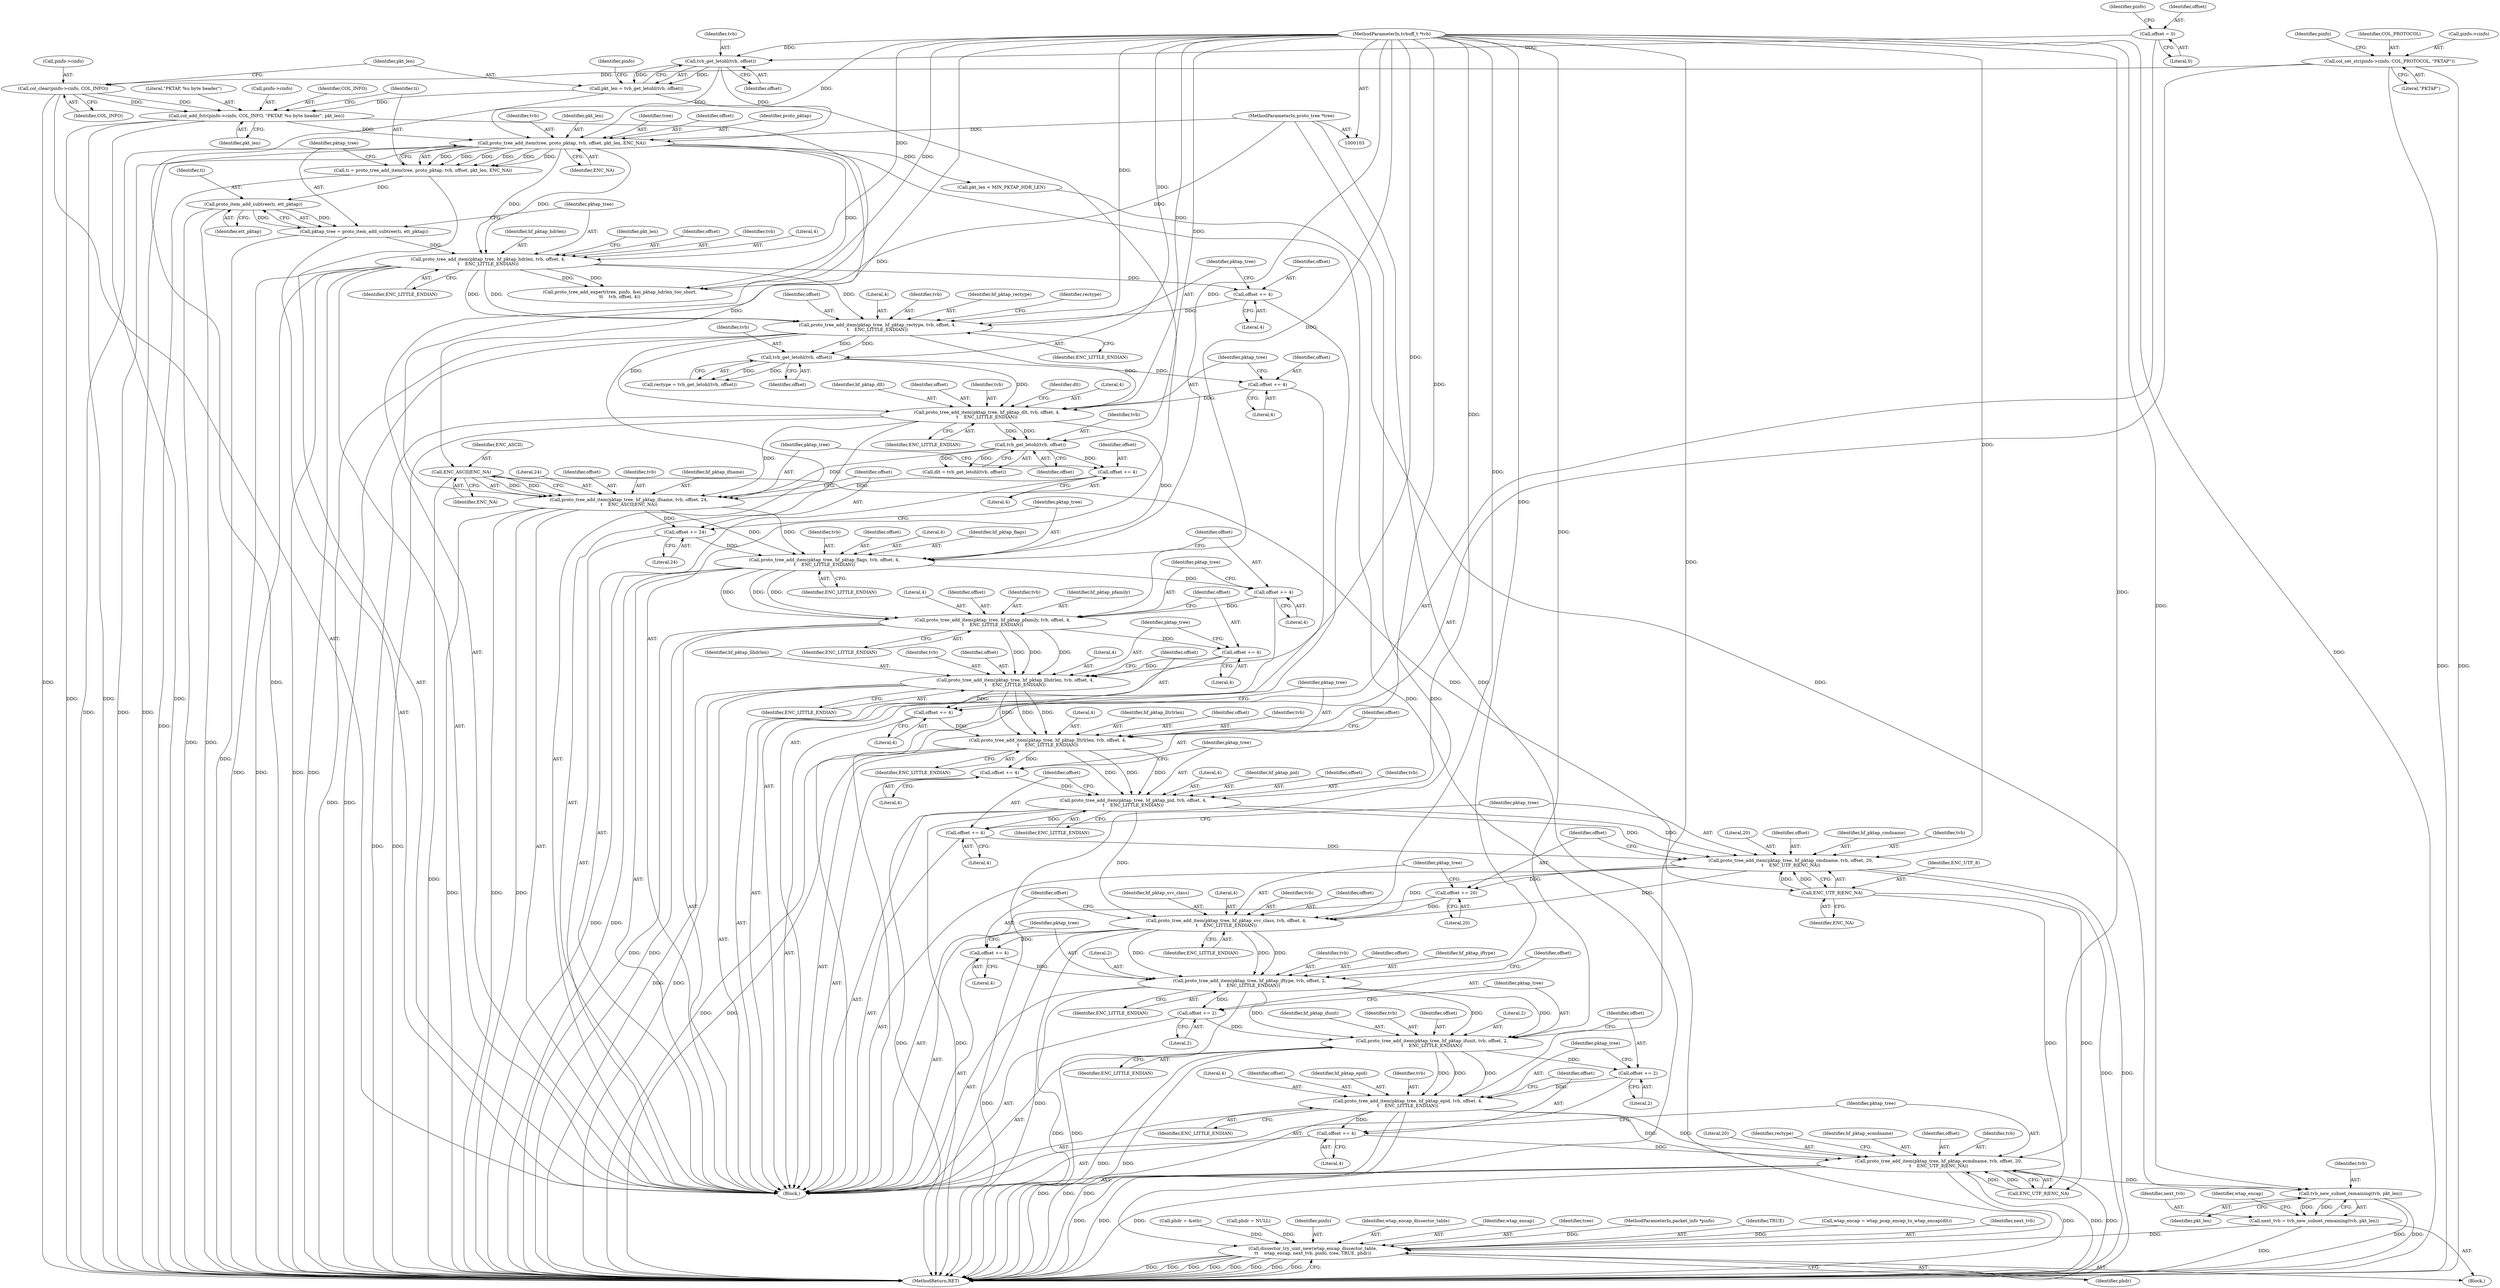 digraph "0_wireshark_2c13e97d656c1c0ac4d76eb9d307664aae0e0cf7@pointer" {
"1000312" [label="(Call,proto_tree_add_item(pktap_tree, hf_pktap_ifunit, tvb, offset, 2,\n\t    ENC_LITTLE_ENDIAN))"];
"1000302" [label="(Call,proto_tree_add_item(pktap_tree, hf_pktap_iftype, tvb, offset, 2,\n\t    ENC_LITTLE_ENDIAN))"];
"1000292" [label="(Call,proto_tree_add_item(pktap_tree, hf_pktap_svc_class, tvb, offset, 4,\n\t    ENC_LITTLE_ENDIAN))"];
"1000280" [label="(Call,proto_tree_add_item(pktap_tree, hf_pktap_cmdname, tvb, offset, 20,\n\t    ENC_UTF_8|ENC_NA))"];
"1000270" [label="(Call,proto_tree_add_item(pktap_tree, hf_pktap_pid, tvb, offset, 4,\n\t    ENC_LITTLE_ENDIAN))"];
"1000260" [label="(Call,proto_tree_add_item(pktap_tree, hf_pktap_lltrlrlen, tvb, offset, 4,\n\t    ENC_LITTLE_ENDIAN))"];
"1000250" [label="(Call,proto_tree_add_item(pktap_tree, hf_pktap_llhdrlen, tvb, offset, 4,\n\t    ENC_LITTLE_ENDIAN))"];
"1000240" [label="(Call,proto_tree_add_item(pktap_tree, hf_pktap_pfamily, tvb, offset, 4,\n\t    ENC_LITTLE_ENDIAN))"];
"1000230" [label="(Call,proto_tree_add_item(pktap_tree, hf_pktap_flags, tvb, offset, 4,\n\t    ENC_LITTLE_ENDIAN))"];
"1000218" [label="(Call,proto_tree_add_item(pktap_tree, hf_pktap_ifname, tvb, offset, 24,\n\t    ENC_ASCII|ENC_NA))"];
"1000203" [label="(Call,proto_tree_add_item(pktap_tree, hf_pktap_dlt, tvb, offset, 4,\n\t    ENC_LITTLE_ENDIAN))"];
"1000188" [label="(Call,proto_tree_add_item(pktap_tree, hf_pktap_rectype, tvb, offset, 4,\n\t    ENC_LITTLE_ENDIAN))"];
"1000164" [label="(Call,proto_tree_add_item(pktap_tree, hf_pktap_hdrlen, tvb, offset, 4,\n\t    ENC_LITTLE_ENDIAN))"];
"1000159" [label="(Call,pktap_tree = proto_item_add_subtree(ti, ett_pktap))"];
"1000161" [label="(Call,proto_item_add_subtree(ti, ett_pktap))"];
"1000150" [label="(Call,ti = proto_tree_add_item(tree, proto_pktap, tvb, offset, pkt_len, ENC_NA))"];
"1000152" [label="(Call,proto_tree_add_item(tree, proto_pktap, tvb, offset, pkt_len, ENC_NA))"];
"1000106" [label="(MethodParameterIn,proto_tree *tree)"];
"1000140" [label="(Call,tvb_get_letohl(tvb, offset))"];
"1000104" [label="(MethodParameterIn,tvbuff_t *tvb)"];
"1000118" [label="(Call,offset = 0)"];
"1000143" [label="(Call,col_add_fstr(pinfo->cinfo, COL_INFO, \"PKTAP, %u byte header\", pkt_len))"];
"1000133" [label="(Call,col_clear(pinfo->cinfo, COL_INFO))"];
"1000127" [label="(Call,col_set_str(pinfo->cinfo, COL_PROTOCOL, \"PKTAP\"))"];
"1000138" [label="(Call,pkt_len = tvb_get_letohl(tvb, offset))"];
"1000185" [label="(Call,offset += 4)"];
"1000197" [label="(Call,tvb_get_letohl(tvb, offset))"];
"1000200" [label="(Call,offset += 4)"];
"1000212" [label="(Call,tvb_get_letohl(tvb, offset))"];
"1000215" [label="(Call,offset += 4)"];
"1000224" [label="(Call,ENC_ASCII|ENC_NA)"];
"1000227" [label="(Call,offset += 24)"];
"1000237" [label="(Call,offset += 4)"];
"1000247" [label="(Call,offset += 4)"];
"1000257" [label="(Call,offset += 4)"];
"1000267" [label="(Call,offset += 4)"];
"1000277" [label="(Call,offset += 4)"];
"1000286" [label="(Call,ENC_UTF_8|ENC_NA)"];
"1000289" [label="(Call,offset += 20)"];
"1000299" [label="(Call,offset += 4)"];
"1000309" [label="(Call,offset += 2)"];
"1000319" [label="(Call,offset += 2)"];
"1000322" [label="(Call,proto_tree_add_item(pktap_tree, hf_pktap_epid, tvb, offset, 4,\n\t    ENC_LITTLE_ENDIAN))"];
"1000329" [label="(Call,offset += 4)"];
"1000332" [label="(Call,proto_tree_add_item(pktap_tree, hf_pktap_ecmdname, tvb, offset, 20,\n\t    ENC_UTF_8|ENC_NA))"];
"1000348" [label="(Call,tvb_new_subset_remaining(tvb, pkt_len))"];
"1000346" [label="(Call,next_tvb = tvb_new_subset_remaining(tvb, pkt_len))"];
"1000375" [label="(Call,dissector_try_uint_new(wtap_encap_dissector_table,\n\t\t    wtap_encap, next_tvb, pinfo, tree, TRUE, phdr))"];
"1000288" [label="(Identifier,ENC_NA)"];
"1000300" [label="(Identifier,offset)"];
"1000233" [label="(Identifier,tvb)"];
"1000129" [label="(Identifier,pinfo)"];
"1000301" [label="(Literal,4)"];
"1000333" [label="(Identifier,pktap_tree)"];
"1000275" [label="(Literal,4)"];
"1000106" [label="(MethodParameterIn,proto_tree *tree)"];
"1000378" [label="(Identifier,next_tvb)"];
"1000140" [label="(Call,tvb_get_letohl(tvb, offset))"];
"1000245" [label="(Literal,4)"];
"1000382" [label="(Identifier,phdr)"];
"1000166" [label="(Identifier,hf_pktap_hdrlen)"];
"1000320" [label="(Identifier,offset)"];
"1000258" [label="(Identifier,offset)"];
"1000327" [label="(Literal,4)"];
"1000365" [label="(Call,phdr = &eth)"];
"1000257" [label="(Call,offset += 4)"];
"1000326" [label="(Identifier,offset)"];
"1000191" [label="(Identifier,tvb)"];
"1000311" [label="(Literal,2)"];
"1000251" [label="(Identifier,pktap_tree)"];
"1000164" [label="(Call,proto_tree_add_item(pktap_tree, hf_pktap_hdrlen, tvb, offset, 4,\n\t    ENC_LITTLE_ENDIAN))"];
"1000238" [label="(Identifier,offset)"];
"1000261" [label="(Identifier,pktap_tree)"];
"1000317" [label="(Literal,2)"];
"1000295" [label="(Identifier,tvb)"];
"1000199" [label="(Identifier,offset)"];
"1000313" [label="(Identifier,pktap_tree)"];
"1000205" [label="(Identifier,hf_pktap_dlt)"];
"1000172" [label="(Call,pkt_len < MIN_PKTAP_HDR_LEN)"];
"1000293" [label="(Identifier,pktap_tree)"];
"1000349" [label="(Identifier,tvb)"];
"1000162" [label="(Identifier,ti)"];
"1000267" [label="(Call,offset += 4)"];
"1000225" [label="(Identifier,ENC_ASCII)"];
"1000249" [label="(Literal,4)"];
"1000173" [label="(Identifier,pkt_len)"];
"1000143" [label="(Call,col_add_fstr(pinfo->cinfo, COL_INFO, \"PKTAP, %u byte header\", pkt_len))"];
"1000159" [label="(Call,pktap_tree = proto_item_add_subtree(ti, ett_pktap))"];
"1000202" [label="(Literal,4)"];
"1000185" [label="(Call,offset += 4)"];
"1000323" [label="(Identifier,pktap_tree)"];
"1000296" [label="(Identifier,offset)"];
"1000337" [label="(Literal,20)"];
"1000322" [label="(Call,proto_tree_add_item(pktap_tree, hf_pktap_epid, tvb, offset, 4,\n\t    ENC_LITTLE_ENDIAN))"];
"1000290" [label="(Identifier,offset)"];
"1000266" [label="(Identifier,ENC_LITTLE_ENDIAN)"];
"1000230" [label="(Call,proto_tree_add_item(pktap_tree, hf_pktap_flags, tvb, offset, 4,\n\t    ENC_LITTLE_ENDIAN))"];
"1000207" [label="(Identifier,offset)"];
"1000284" [label="(Identifier,offset)"];
"1000268" [label="(Identifier,offset)"];
"1000160" [label="(Identifier,pktap_tree)"];
"1000346" [label="(Call,next_tvb = tvb_new_subset_remaining(tvb, pkt_len))"];
"1000228" [label="(Identifier,offset)"];
"1000294" [label="(Identifier,hf_pktap_svc_class)"];
"1000264" [label="(Identifier,offset)"];
"1000244" [label="(Identifier,offset)"];
"1000203" [label="(Call,proto_tree_add_item(pktap_tree, hf_pktap_dlt, tvb, offset, 4,\n\t    ENC_LITTLE_ENDIAN))"];
"1000216" [label="(Identifier,offset)"];
"1000176" [label="(Call,proto_tree_add_expert(tree, pinfo, &ei_pktap_hdrlen_too_short,\n\t\t    tvb, offset, 4))"];
"1000331" [label="(Literal,4)"];
"1000371" [label="(Call,phdr = NULL)"];
"1000276" [label="(Identifier,ENC_LITTLE_ENDIAN)"];
"1000263" [label="(Identifier,tvb)"];
"1000383" [label="(MethodReturn,RET)"];
"1000229" [label="(Literal,24)"];
"1000302" [label="(Call,proto_tree_add_item(pktap_tree, hf_pktap_iftype, tvb, offset, 2,\n\t    ENC_LITTLE_ENDIAN))"];
"1000309" [label="(Call,offset += 2)"];
"1000213" [label="(Identifier,tvb)"];
"1000269" [label="(Literal,4)"];
"1000212" [label="(Call,tvb_get_letohl(tvb, offset))"];
"1000200" [label="(Call,offset += 4)"];
"1000287" [label="(Identifier,ENC_UTF_8)"];
"1000170" [label="(Identifier,ENC_LITTLE_ENDIAN)"];
"1000148" [label="(Literal,\"PKTAP, %u byte header\")"];
"1000321" [label="(Literal,2)"];
"1000343" [label="(Identifier,rectype)"];
"1000265" [label="(Literal,4)"];
"1000234" [label="(Identifier,offset)"];
"1000328" [label="(Identifier,ENC_LITTLE_ENDIAN)"];
"1000278" [label="(Identifier,offset)"];
"1000137" [label="(Identifier,COL_INFO)"];
"1000298" [label="(Identifier,ENC_LITTLE_ENDIAN)"];
"1000255" [label="(Literal,4)"];
"1000206" [label="(Identifier,tvb)"];
"1000305" [label="(Identifier,tvb)"];
"1000231" [label="(Identifier,pktap_tree)"];
"1000211" [label="(Identifier,dlt)"];
"1000248" [label="(Identifier,offset)"];
"1000152" [label="(Call,proto_tree_add_item(tree, proto_pktap, tvb, offset, pkt_len, ENC_NA))"];
"1000194" [label="(Identifier,ENC_LITTLE_ENDIAN)"];
"1000310" [label="(Identifier,offset)"];
"1000280" [label="(Call,proto_tree_add_item(pktap_tree, hf_pktap_cmdname, tvb, offset, 20,\n\t    ENC_UTF_8|ENC_NA))"];
"1000306" [label="(Identifier,offset)"];
"1000189" [label="(Identifier,pktap_tree)"];
"1000190" [label="(Identifier,hf_pktap_rectype)"];
"1000224" [label="(Call,ENC_ASCII|ENC_NA)"];
"1000145" [label="(Identifier,pinfo)"];
"1000240" [label="(Call,proto_tree_add_item(pktap_tree, hf_pktap_pfamily, tvb, offset, 4,\n\t    ENC_LITTLE_ENDIAN))"];
"1000272" [label="(Identifier,hf_pktap_pid)"];
"1000144" [label="(Call,pinfo->cinfo)"];
"1000128" [label="(Call,pinfo->cinfo)"];
"1000168" [label="(Identifier,offset)"];
"1000297" [label="(Literal,4)"];
"1000155" [label="(Identifier,tvb)"];
"1000157" [label="(Identifier,pkt_len)"];
"1000120" [label="(Literal,0)"];
"1000262" [label="(Identifier,hf_pktap_lltrlrlen)"];
"1000226" [label="(Identifier,ENC_NA)"];
"1000259" [label="(Literal,4)"];
"1000379" [label="(Identifier,pinfo)"];
"1000282" [label="(Identifier,hf_pktap_cmdname)"];
"1000147" [label="(Identifier,COL_INFO)"];
"1000196" [label="(Identifier,rectype)"];
"1000236" [label="(Identifier,ENC_LITTLE_ENDIAN)"];
"1000223" [label="(Literal,24)"];
"1000215" [label="(Call,offset += 4)"];
"1000161" [label="(Call,proto_item_add_subtree(ti, ett_pktap))"];
"1000329" [label="(Call,offset += 4)"];
"1000270" [label="(Call,proto_tree_add_item(pktap_tree, hf_pktap_pid, tvb, offset, 4,\n\t    ENC_LITTLE_ENDIAN))"];
"1000214" [label="(Identifier,offset)"];
"1000165" [label="(Identifier,pktap_tree)"];
"1000237" [label="(Call,offset += 4)"];
"1000289" [label="(Call,offset += 20)"];
"1000260" [label="(Call,proto_tree_add_item(pktap_tree, hf_pktap_lltrlrlen, tvb, offset, 4,\n\t    ENC_LITTLE_ENDIAN))"];
"1000222" [label="(Identifier,offset)"];
"1000347" [label="(Identifier,next_tvb)"];
"1000141" [label="(Identifier,tvb)"];
"1000221" [label="(Identifier,tvb)"];
"1000139" [label="(Identifier,pkt_len)"];
"1000220" [label="(Identifier,hf_pktap_ifname)"];
"1000348" [label="(Call,tvb_new_subset_remaining(tvb, pkt_len))"];
"1000274" [label="(Identifier,offset)"];
"1000208" [label="(Literal,4)"];
"1000375" [label="(Call,dissector_try_uint_new(wtap_encap_dissector_table,\n\t\t    wtap_encap, next_tvb, pinfo, tree, TRUE, phdr))"];
"1000210" [label="(Call,dlt = tvb_get_letohl(tvb, offset))"];
"1000252" [label="(Identifier,hf_pktap_llhdrlen)"];
"1000198" [label="(Identifier,tvb)"];
"1000153" [label="(Identifier,tree)"];
"1000376" [label="(Identifier,wtap_encap_dissector_table)"];
"1000253" [label="(Identifier,tvb)"];
"1000256" [label="(Identifier,ENC_LITTLE_ENDIAN)"];
"1000338" [label="(Call,ENC_UTF_8|ENC_NA)"];
"1000119" [label="(Identifier,offset)"];
"1000195" [label="(Call,rectype = tvb_get_letohl(tvb, offset))"];
"1000163" [label="(Identifier,ett_pktap)"];
"1000299" [label="(Call,offset += 4)"];
"1000246" [label="(Identifier,ENC_LITTLE_ENDIAN)"];
"1000167" [label="(Identifier,tvb)"];
"1000283" [label="(Identifier,tvb)"];
"1000235" [label="(Literal,4)"];
"1000192" [label="(Identifier,offset)"];
"1000232" [label="(Identifier,hf_pktap_flags)"];
"1000151" [label="(Identifier,ti)"];
"1000204" [label="(Identifier,pktap_tree)"];
"1000314" [label="(Identifier,hf_pktap_ifunit)"];
"1000273" [label="(Identifier,tvb)"];
"1000133" [label="(Call,col_clear(pinfo->cinfo, COL_INFO))"];
"1000324" [label="(Identifier,hf_pktap_epid)"];
"1000254" [label="(Identifier,offset)"];
"1000104" [label="(MethodParameterIn,tvbuff_t *tvb)"];
"1000250" [label="(Call,proto_tree_add_item(pktap_tree, hf_pktap_llhdrlen, tvb, offset, 4,\n\t    ENC_LITTLE_ENDIAN))"];
"1000201" [label="(Identifier,offset)"];
"1000377" [label="(Identifier,wtap_encap)"];
"1000345" [label="(Block,)"];
"1000304" [label="(Identifier,hf_pktap_iftype)"];
"1000209" [label="(Identifier,ENC_LITTLE_ENDIAN)"];
"1000325" [label="(Identifier,tvb)"];
"1000247" [label="(Call,offset += 4)"];
"1000227" [label="(Call,offset += 24)"];
"1000156" [label="(Identifier,offset)"];
"1000307" [label="(Literal,2)"];
"1000134" [label="(Call,pinfo->cinfo)"];
"1000138" [label="(Call,pkt_len = tvb_get_letohl(tvb, offset))"];
"1000350" [label="(Identifier,pkt_len)"];
"1000217" [label="(Literal,4)"];
"1000243" [label="(Identifier,tvb)"];
"1000319" [label="(Call,offset += 2)"];
"1000380" [label="(Identifier,tree)"];
"1000315" [label="(Identifier,tvb)"];
"1000285" [label="(Literal,20)"];
"1000135" [label="(Identifier,pinfo)"];
"1000292" [label="(Call,proto_tree_add_item(pktap_tree, hf_pktap_svc_class, tvb, offset, 4,\n\t    ENC_LITTLE_ENDIAN))"];
"1000318" [label="(Identifier,ENC_LITTLE_ENDIAN)"];
"1000188" [label="(Call,proto_tree_add_item(pktap_tree, hf_pktap_rectype, tvb, offset, 4,\n\t    ENC_LITTLE_ENDIAN))"];
"1000186" [label="(Identifier,offset)"];
"1000291" [label="(Literal,20)"];
"1000158" [label="(Identifier,ENC_NA)"];
"1000131" [label="(Identifier,COL_PROTOCOL)"];
"1000271" [label="(Identifier,pktap_tree)"];
"1000308" [label="(Identifier,ENC_LITTLE_ENDIAN)"];
"1000281" [label="(Identifier,pktap_tree)"];
"1000127" [label="(Call,col_set_str(pinfo->cinfo, COL_PROTOCOL, \"PKTAP\"))"];
"1000132" [label="(Literal,\"PKTAP\")"];
"1000241" [label="(Identifier,pktap_tree)"];
"1000197" [label="(Call,tvb_get_letohl(tvb, offset))"];
"1000334" [label="(Identifier,hf_pktap_ecmdname)"];
"1000312" [label="(Call,proto_tree_add_item(pktap_tree, hf_pktap_ifunit, tvb, offset, 2,\n\t    ENC_LITTLE_ENDIAN))"];
"1000169" [label="(Literal,4)"];
"1000149" [label="(Identifier,pkt_len)"];
"1000352" [label="(Identifier,wtap_encap)"];
"1000187" [label="(Literal,4)"];
"1000150" [label="(Call,ti = proto_tree_add_item(tree, proto_pktap, tvb, offset, pkt_len, ENC_NA))"];
"1000105" [label="(MethodParameterIn,packet_info *pinfo)"];
"1000279" [label="(Literal,4)"];
"1000193" [label="(Literal,4)"];
"1000336" [label="(Identifier,offset)"];
"1000142" [label="(Identifier,offset)"];
"1000286" [label="(Call,ENC_UTF_8|ENC_NA)"];
"1000107" [label="(Block,)"];
"1000242" [label="(Identifier,hf_pktap_pfamily)"];
"1000219" [label="(Identifier,pktap_tree)"];
"1000332" [label="(Call,proto_tree_add_item(pktap_tree, hf_pktap_ecmdname, tvb, offset, 20,\n\t    ENC_UTF_8|ENC_NA))"];
"1000330" [label="(Identifier,offset)"];
"1000154" [label="(Identifier,proto_pktap)"];
"1000118" [label="(Call,offset = 0)"];
"1000335" [label="(Identifier,tvb)"];
"1000316" [label="(Identifier,offset)"];
"1000277" [label="(Call,offset += 4)"];
"1000218" [label="(Call,proto_tree_add_item(pktap_tree, hf_pktap_ifname, tvb, offset, 24,\n\t    ENC_ASCII|ENC_NA))"];
"1000381" [label="(Identifier,TRUE)"];
"1000351" [label="(Call,wtap_encap = wtap_pcap_encap_to_wtap_encap(dlt))"];
"1000303" [label="(Identifier,pktap_tree)"];
"1000239" [label="(Literal,4)"];
"1000312" -> "1000107"  [label="AST: "];
"1000312" -> "1000318"  [label="CFG: "];
"1000313" -> "1000312"  [label="AST: "];
"1000314" -> "1000312"  [label="AST: "];
"1000315" -> "1000312"  [label="AST: "];
"1000316" -> "1000312"  [label="AST: "];
"1000317" -> "1000312"  [label="AST: "];
"1000318" -> "1000312"  [label="AST: "];
"1000320" -> "1000312"  [label="CFG: "];
"1000312" -> "1000383"  [label="DDG: "];
"1000312" -> "1000383"  [label="DDG: "];
"1000302" -> "1000312"  [label="DDG: "];
"1000302" -> "1000312"  [label="DDG: "];
"1000302" -> "1000312"  [label="DDG: "];
"1000104" -> "1000312"  [label="DDG: "];
"1000309" -> "1000312"  [label="DDG: "];
"1000312" -> "1000319"  [label="DDG: "];
"1000312" -> "1000322"  [label="DDG: "];
"1000312" -> "1000322"  [label="DDG: "];
"1000312" -> "1000322"  [label="DDG: "];
"1000302" -> "1000107"  [label="AST: "];
"1000302" -> "1000308"  [label="CFG: "];
"1000303" -> "1000302"  [label="AST: "];
"1000304" -> "1000302"  [label="AST: "];
"1000305" -> "1000302"  [label="AST: "];
"1000306" -> "1000302"  [label="AST: "];
"1000307" -> "1000302"  [label="AST: "];
"1000308" -> "1000302"  [label="AST: "];
"1000310" -> "1000302"  [label="CFG: "];
"1000302" -> "1000383"  [label="DDG: "];
"1000302" -> "1000383"  [label="DDG: "];
"1000292" -> "1000302"  [label="DDG: "];
"1000292" -> "1000302"  [label="DDG: "];
"1000292" -> "1000302"  [label="DDG: "];
"1000104" -> "1000302"  [label="DDG: "];
"1000299" -> "1000302"  [label="DDG: "];
"1000302" -> "1000309"  [label="DDG: "];
"1000292" -> "1000107"  [label="AST: "];
"1000292" -> "1000298"  [label="CFG: "];
"1000293" -> "1000292"  [label="AST: "];
"1000294" -> "1000292"  [label="AST: "];
"1000295" -> "1000292"  [label="AST: "];
"1000296" -> "1000292"  [label="AST: "];
"1000297" -> "1000292"  [label="AST: "];
"1000298" -> "1000292"  [label="AST: "];
"1000300" -> "1000292"  [label="CFG: "];
"1000292" -> "1000383"  [label="DDG: "];
"1000292" -> "1000383"  [label="DDG: "];
"1000280" -> "1000292"  [label="DDG: "];
"1000280" -> "1000292"  [label="DDG: "];
"1000104" -> "1000292"  [label="DDG: "];
"1000289" -> "1000292"  [label="DDG: "];
"1000270" -> "1000292"  [label="DDG: "];
"1000292" -> "1000299"  [label="DDG: "];
"1000280" -> "1000107"  [label="AST: "];
"1000280" -> "1000286"  [label="CFG: "];
"1000281" -> "1000280"  [label="AST: "];
"1000282" -> "1000280"  [label="AST: "];
"1000283" -> "1000280"  [label="AST: "];
"1000284" -> "1000280"  [label="AST: "];
"1000285" -> "1000280"  [label="AST: "];
"1000286" -> "1000280"  [label="AST: "];
"1000290" -> "1000280"  [label="CFG: "];
"1000280" -> "1000383"  [label="DDG: "];
"1000280" -> "1000383"  [label="DDG: "];
"1000270" -> "1000280"  [label="DDG: "];
"1000270" -> "1000280"  [label="DDG: "];
"1000104" -> "1000280"  [label="DDG: "];
"1000277" -> "1000280"  [label="DDG: "];
"1000286" -> "1000280"  [label="DDG: "];
"1000286" -> "1000280"  [label="DDG: "];
"1000280" -> "1000289"  [label="DDG: "];
"1000270" -> "1000107"  [label="AST: "];
"1000270" -> "1000276"  [label="CFG: "];
"1000271" -> "1000270"  [label="AST: "];
"1000272" -> "1000270"  [label="AST: "];
"1000273" -> "1000270"  [label="AST: "];
"1000274" -> "1000270"  [label="AST: "];
"1000275" -> "1000270"  [label="AST: "];
"1000276" -> "1000270"  [label="AST: "];
"1000278" -> "1000270"  [label="CFG: "];
"1000270" -> "1000383"  [label="DDG: "];
"1000270" -> "1000383"  [label="DDG: "];
"1000260" -> "1000270"  [label="DDG: "];
"1000260" -> "1000270"  [label="DDG: "];
"1000260" -> "1000270"  [label="DDG: "];
"1000104" -> "1000270"  [label="DDG: "];
"1000267" -> "1000270"  [label="DDG: "];
"1000270" -> "1000277"  [label="DDG: "];
"1000260" -> "1000107"  [label="AST: "];
"1000260" -> "1000266"  [label="CFG: "];
"1000261" -> "1000260"  [label="AST: "];
"1000262" -> "1000260"  [label="AST: "];
"1000263" -> "1000260"  [label="AST: "];
"1000264" -> "1000260"  [label="AST: "];
"1000265" -> "1000260"  [label="AST: "];
"1000266" -> "1000260"  [label="AST: "];
"1000268" -> "1000260"  [label="CFG: "];
"1000260" -> "1000383"  [label="DDG: "];
"1000260" -> "1000383"  [label="DDG: "];
"1000250" -> "1000260"  [label="DDG: "];
"1000250" -> "1000260"  [label="DDG: "];
"1000250" -> "1000260"  [label="DDG: "];
"1000104" -> "1000260"  [label="DDG: "];
"1000257" -> "1000260"  [label="DDG: "];
"1000260" -> "1000267"  [label="DDG: "];
"1000250" -> "1000107"  [label="AST: "];
"1000250" -> "1000256"  [label="CFG: "];
"1000251" -> "1000250"  [label="AST: "];
"1000252" -> "1000250"  [label="AST: "];
"1000253" -> "1000250"  [label="AST: "];
"1000254" -> "1000250"  [label="AST: "];
"1000255" -> "1000250"  [label="AST: "];
"1000256" -> "1000250"  [label="AST: "];
"1000258" -> "1000250"  [label="CFG: "];
"1000250" -> "1000383"  [label="DDG: "];
"1000250" -> "1000383"  [label="DDG: "];
"1000240" -> "1000250"  [label="DDG: "];
"1000240" -> "1000250"  [label="DDG: "];
"1000240" -> "1000250"  [label="DDG: "];
"1000104" -> "1000250"  [label="DDG: "];
"1000247" -> "1000250"  [label="DDG: "];
"1000250" -> "1000257"  [label="DDG: "];
"1000240" -> "1000107"  [label="AST: "];
"1000240" -> "1000246"  [label="CFG: "];
"1000241" -> "1000240"  [label="AST: "];
"1000242" -> "1000240"  [label="AST: "];
"1000243" -> "1000240"  [label="AST: "];
"1000244" -> "1000240"  [label="AST: "];
"1000245" -> "1000240"  [label="AST: "];
"1000246" -> "1000240"  [label="AST: "];
"1000248" -> "1000240"  [label="CFG: "];
"1000240" -> "1000383"  [label="DDG: "];
"1000240" -> "1000383"  [label="DDG: "];
"1000230" -> "1000240"  [label="DDG: "];
"1000230" -> "1000240"  [label="DDG: "];
"1000230" -> "1000240"  [label="DDG: "];
"1000104" -> "1000240"  [label="DDG: "];
"1000237" -> "1000240"  [label="DDG: "];
"1000240" -> "1000247"  [label="DDG: "];
"1000230" -> "1000107"  [label="AST: "];
"1000230" -> "1000236"  [label="CFG: "];
"1000231" -> "1000230"  [label="AST: "];
"1000232" -> "1000230"  [label="AST: "];
"1000233" -> "1000230"  [label="AST: "];
"1000234" -> "1000230"  [label="AST: "];
"1000235" -> "1000230"  [label="AST: "];
"1000236" -> "1000230"  [label="AST: "];
"1000238" -> "1000230"  [label="CFG: "];
"1000230" -> "1000383"  [label="DDG: "];
"1000230" -> "1000383"  [label="DDG: "];
"1000218" -> "1000230"  [label="DDG: "];
"1000218" -> "1000230"  [label="DDG: "];
"1000104" -> "1000230"  [label="DDG: "];
"1000227" -> "1000230"  [label="DDG: "];
"1000203" -> "1000230"  [label="DDG: "];
"1000230" -> "1000237"  [label="DDG: "];
"1000218" -> "1000107"  [label="AST: "];
"1000218" -> "1000224"  [label="CFG: "];
"1000219" -> "1000218"  [label="AST: "];
"1000220" -> "1000218"  [label="AST: "];
"1000221" -> "1000218"  [label="AST: "];
"1000222" -> "1000218"  [label="AST: "];
"1000223" -> "1000218"  [label="AST: "];
"1000224" -> "1000218"  [label="AST: "];
"1000228" -> "1000218"  [label="CFG: "];
"1000218" -> "1000383"  [label="DDG: "];
"1000218" -> "1000383"  [label="DDG: "];
"1000218" -> "1000383"  [label="DDG: "];
"1000203" -> "1000218"  [label="DDG: "];
"1000212" -> "1000218"  [label="DDG: "];
"1000104" -> "1000218"  [label="DDG: "];
"1000215" -> "1000218"  [label="DDG: "];
"1000224" -> "1000218"  [label="DDG: "];
"1000224" -> "1000218"  [label="DDG: "];
"1000218" -> "1000227"  [label="DDG: "];
"1000203" -> "1000107"  [label="AST: "];
"1000203" -> "1000209"  [label="CFG: "];
"1000204" -> "1000203"  [label="AST: "];
"1000205" -> "1000203"  [label="AST: "];
"1000206" -> "1000203"  [label="AST: "];
"1000207" -> "1000203"  [label="AST: "];
"1000208" -> "1000203"  [label="AST: "];
"1000209" -> "1000203"  [label="AST: "];
"1000211" -> "1000203"  [label="CFG: "];
"1000203" -> "1000383"  [label="DDG: "];
"1000203" -> "1000383"  [label="DDG: "];
"1000188" -> "1000203"  [label="DDG: "];
"1000188" -> "1000203"  [label="DDG: "];
"1000197" -> "1000203"  [label="DDG: "];
"1000104" -> "1000203"  [label="DDG: "];
"1000200" -> "1000203"  [label="DDG: "];
"1000203" -> "1000212"  [label="DDG: "];
"1000203" -> "1000212"  [label="DDG: "];
"1000188" -> "1000107"  [label="AST: "];
"1000188" -> "1000194"  [label="CFG: "];
"1000189" -> "1000188"  [label="AST: "];
"1000190" -> "1000188"  [label="AST: "];
"1000191" -> "1000188"  [label="AST: "];
"1000192" -> "1000188"  [label="AST: "];
"1000193" -> "1000188"  [label="AST: "];
"1000194" -> "1000188"  [label="AST: "];
"1000196" -> "1000188"  [label="CFG: "];
"1000188" -> "1000383"  [label="DDG: "];
"1000188" -> "1000383"  [label="DDG: "];
"1000164" -> "1000188"  [label="DDG: "];
"1000164" -> "1000188"  [label="DDG: "];
"1000164" -> "1000188"  [label="DDG: "];
"1000104" -> "1000188"  [label="DDG: "];
"1000185" -> "1000188"  [label="DDG: "];
"1000188" -> "1000197"  [label="DDG: "];
"1000188" -> "1000197"  [label="DDG: "];
"1000164" -> "1000107"  [label="AST: "];
"1000164" -> "1000170"  [label="CFG: "];
"1000165" -> "1000164"  [label="AST: "];
"1000166" -> "1000164"  [label="AST: "];
"1000167" -> "1000164"  [label="AST: "];
"1000168" -> "1000164"  [label="AST: "];
"1000169" -> "1000164"  [label="AST: "];
"1000170" -> "1000164"  [label="AST: "];
"1000173" -> "1000164"  [label="CFG: "];
"1000164" -> "1000383"  [label="DDG: "];
"1000164" -> "1000383"  [label="DDG: "];
"1000164" -> "1000383"  [label="DDG: "];
"1000164" -> "1000383"  [label="DDG: "];
"1000159" -> "1000164"  [label="DDG: "];
"1000152" -> "1000164"  [label="DDG: "];
"1000152" -> "1000164"  [label="DDG: "];
"1000104" -> "1000164"  [label="DDG: "];
"1000164" -> "1000176"  [label="DDG: "];
"1000164" -> "1000176"  [label="DDG: "];
"1000164" -> "1000185"  [label="DDG: "];
"1000159" -> "1000107"  [label="AST: "];
"1000159" -> "1000161"  [label="CFG: "];
"1000160" -> "1000159"  [label="AST: "];
"1000161" -> "1000159"  [label="AST: "];
"1000165" -> "1000159"  [label="CFG: "];
"1000159" -> "1000383"  [label="DDG: "];
"1000161" -> "1000159"  [label="DDG: "];
"1000161" -> "1000159"  [label="DDG: "];
"1000161" -> "1000163"  [label="CFG: "];
"1000162" -> "1000161"  [label="AST: "];
"1000163" -> "1000161"  [label="AST: "];
"1000161" -> "1000383"  [label="DDG: "];
"1000161" -> "1000383"  [label="DDG: "];
"1000150" -> "1000161"  [label="DDG: "];
"1000150" -> "1000107"  [label="AST: "];
"1000150" -> "1000152"  [label="CFG: "];
"1000151" -> "1000150"  [label="AST: "];
"1000152" -> "1000150"  [label="AST: "];
"1000160" -> "1000150"  [label="CFG: "];
"1000150" -> "1000383"  [label="DDG: "];
"1000152" -> "1000150"  [label="DDG: "];
"1000152" -> "1000150"  [label="DDG: "];
"1000152" -> "1000150"  [label="DDG: "];
"1000152" -> "1000150"  [label="DDG: "];
"1000152" -> "1000150"  [label="DDG: "];
"1000152" -> "1000150"  [label="DDG: "];
"1000152" -> "1000158"  [label="CFG: "];
"1000153" -> "1000152"  [label="AST: "];
"1000154" -> "1000152"  [label="AST: "];
"1000155" -> "1000152"  [label="AST: "];
"1000156" -> "1000152"  [label="AST: "];
"1000157" -> "1000152"  [label="AST: "];
"1000158" -> "1000152"  [label="AST: "];
"1000152" -> "1000383"  [label="DDG: "];
"1000152" -> "1000383"  [label="DDG: "];
"1000152" -> "1000383"  [label="DDG: "];
"1000106" -> "1000152"  [label="DDG: "];
"1000140" -> "1000152"  [label="DDG: "];
"1000140" -> "1000152"  [label="DDG: "];
"1000104" -> "1000152"  [label="DDG: "];
"1000143" -> "1000152"  [label="DDG: "];
"1000152" -> "1000172"  [label="DDG: "];
"1000152" -> "1000176"  [label="DDG: "];
"1000152" -> "1000224"  [label="DDG: "];
"1000152" -> "1000375"  [label="DDG: "];
"1000106" -> "1000103"  [label="AST: "];
"1000106" -> "1000383"  [label="DDG: "];
"1000106" -> "1000176"  [label="DDG: "];
"1000106" -> "1000375"  [label="DDG: "];
"1000140" -> "1000138"  [label="AST: "];
"1000140" -> "1000142"  [label="CFG: "];
"1000141" -> "1000140"  [label="AST: "];
"1000142" -> "1000140"  [label="AST: "];
"1000138" -> "1000140"  [label="CFG: "];
"1000140" -> "1000138"  [label="DDG: "];
"1000140" -> "1000138"  [label="DDG: "];
"1000104" -> "1000140"  [label="DDG: "];
"1000118" -> "1000140"  [label="DDG: "];
"1000104" -> "1000103"  [label="AST: "];
"1000104" -> "1000383"  [label="DDG: "];
"1000104" -> "1000176"  [label="DDG: "];
"1000104" -> "1000197"  [label="DDG: "];
"1000104" -> "1000212"  [label="DDG: "];
"1000104" -> "1000322"  [label="DDG: "];
"1000104" -> "1000332"  [label="DDG: "];
"1000104" -> "1000348"  [label="DDG: "];
"1000118" -> "1000107"  [label="AST: "];
"1000118" -> "1000120"  [label="CFG: "];
"1000119" -> "1000118"  [label="AST: "];
"1000120" -> "1000118"  [label="AST: "];
"1000129" -> "1000118"  [label="CFG: "];
"1000143" -> "1000107"  [label="AST: "];
"1000143" -> "1000149"  [label="CFG: "];
"1000144" -> "1000143"  [label="AST: "];
"1000147" -> "1000143"  [label="AST: "];
"1000148" -> "1000143"  [label="AST: "];
"1000149" -> "1000143"  [label="AST: "];
"1000151" -> "1000143"  [label="CFG: "];
"1000143" -> "1000383"  [label="DDG: "];
"1000143" -> "1000383"  [label="DDG: "];
"1000143" -> "1000383"  [label="DDG: "];
"1000133" -> "1000143"  [label="DDG: "];
"1000133" -> "1000143"  [label="DDG: "];
"1000138" -> "1000143"  [label="DDG: "];
"1000133" -> "1000107"  [label="AST: "];
"1000133" -> "1000137"  [label="CFG: "];
"1000134" -> "1000133"  [label="AST: "];
"1000137" -> "1000133"  [label="AST: "];
"1000139" -> "1000133"  [label="CFG: "];
"1000133" -> "1000383"  [label="DDG: "];
"1000127" -> "1000133"  [label="DDG: "];
"1000127" -> "1000107"  [label="AST: "];
"1000127" -> "1000132"  [label="CFG: "];
"1000128" -> "1000127"  [label="AST: "];
"1000131" -> "1000127"  [label="AST: "];
"1000132" -> "1000127"  [label="AST: "];
"1000135" -> "1000127"  [label="CFG: "];
"1000127" -> "1000383"  [label="DDG: "];
"1000127" -> "1000383"  [label="DDG: "];
"1000138" -> "1000107"  [label="AST: "];
"1000139" -> "1000138"  [label="AST: "];
"1000145" -> "1000138"  [label="CFG: "];
"1000138" -> "1000383"  [label="DDG: "];
"1000185" -> "1000107"  [label="AST: "];
"1000185" -> "1000187"  [label="CFG: "];
"1000186" -> "1000185"  [label="AST: "];
"1000187" -> "1000185"  [label="AST: "];
"1000189" -> "1000185"  [label="CFG: "];
"1000197" -> "1000195"  [label="AST: "];
"1000197" -> "1000199"  [label="CFG: "];
"1000198" -> "1000197"  [label="AST: "];
"1000199" -> "1000197"  [label="AST: "];
"1000195" -> "1000197"  [label="CFG: "];
"1000197" -> "1000195"  [label="DDG: "];
"1000197" -> "1000195"  [label="DDG: "];
"1000197" -> "1000200"  [label="DDG: "];
"1000200" -> "1000107"  [label="AST: "];
"1000200" -> "1000202"  [label="CFG: "];
"1000201" -> "1000200"  [label="AST: "];
"1000202" -> "1000200"  [label="AST: "];
"1000204" -> "1000200"  [label="CFG: "];
"1000212" -> "1000210"  [label="AST: "];
"1000212" -> "1000214"  [label="CFG: "];
"1000213" -> "1000212"  [label="AST: "];
"1000214" -> "1000212"  [label="AST: "];
"1000210" -> "1000212"  [label="CFG: "];
"1000212" -> "1000210"  [label="DDG: "];
"1000212" -> "1000210"  [label="DDG: "];
"1000212" -> "1000215"  [label="DDG: "];
"1000215" -> "1000107"  [label="AST: "];
"1000215" -> "1000217"  [label="CFG: "];
"1000216" -> "1000215"  [label="AST: "];
"1000217" -> "1000215"  [label="AST: "];
"1000219" -> "1000215"  [label="CFG: "];
"1000224" -> "1000226"  [label="CFG: "];
"1000225" -> "1000224"  [label="AST: "];
"1000226" -> "1000224"  [label="AST: "];
"1000224" -> "1000383"  [label="DDG: "];
"1000224" -> "1000286"  [label="DDG: "];
"1000227" -> "1000107"  [label="AST: "];
"1000227" -> "1000229"  [label="CFG: "];
"1000228" -> "1000227"  [label="AST: "];
"1000229" -> "1000227"  [label="AST: "];
"1000231" -> "1000227"  [label="CFG: "];
"1000237" -> "1000107"  [label="AST: "];
"1000237" -> "1000239"  [label="CFG: "];
"1000238" -> "1000237"  [label="AST: "];
"1000239" -> "1000237"  [label="AST: "];
"1000241" -> "1000237"  [label="CFG: "];
"1000247" -> "1000107"  [label="AST: "];
"1000247" -> "1000249"  [label="CFG: "];
"1000248" -> "1000247"  [label="AST: "];
"1000249" -> "1000247"  [label="AST: "];
"1000251" -> "1000247"  [label="CFG: "];
"1000257" -> "1000107"  [label="AST: "];
"1000257" -> "1000259"  [label="CFG: "];
"1000258" -> "1000257"  [label="AST: "];
"1000259" -> "1000257"  [label="AST: "];
"1000261" -> "1000257"  [label="CFG: "];
"1000267" -> "1000107"  [label="AST: "];
"1000267" -> "1000269"  [label="CFG: "];
"1000268" -> "1000267"  [label="AST: "];
"1000269" -> "1000267"  [label="AST: "];
"1000271" -> "1000267"  [label="CFG: "];
"1000277" -> "1000107"  [label="AST: "];
"1000277" -> "1000279"  [label="CFG: "];
"1000278" -> "1000277"  [label="AST: "];
"1000279" -> "1000277"  [label="AST: "];
"1000281" -> "1000277"  [label="CFG: "];
"1000286" -> "1000288"  [label="CFG: "];
"1000287" -> "1000286"  [label="AST: "];
"1000288" -> "1000286"  [label="AST: "];
"1000286" -> "1000338"  [label="DDG: "];
"1000286" -> "1000338"  [label="DDG: "];
"1000289" -> "1000107"  [label="AST: "];
"1000289" -> "1000291"  [label="CFG: "];
"1000290" -> "1000289"  [label="AST: "];
"1000291" -> "1000289"  [label="AST: "];
"1000293" -> "1000289"  [label="CFG: "];
"1000299" -> "1000107"  [label="AST: "];
"1000299" -> "1000301"  [label="CFG: "];
"1000300" -> "1000299"  [label="AST: "];
"1000301" -> "1000299"  [label="AST: "];
"1000303" -> "1000299"  [label="CFG: "];
"1000309" -> "1000107"  [label="AST: "];
"1000309" -> "1000311"  [label="CFG: "];
"1000310" -> "1000309"  [label="AST: "];
"1000311" -> "1000309"  [label="AST: "];
"1000313" -> "1000309"  [label="CFG: "];
"1000319" -> "1000107"  [label="AST: "];
"1000319" -> "1000321"  [label="CFG: "];
"1000320" -> "1000319"  [label="AST: "];
"1000321" -> "1000319"  [label="AST: "];
"1000323" -> "1000319"  [label="CFG: "];
"1000319" -> "1000322"  [label="DDG: "];
"1000322" -> "1000107"  [label="AST: "];
"1000322" -> "1000328"  [label="CFG: "];
"1000323" -> "1000322"  [label="AST: "];
"1000324" -> "1000322"  [label="AST: "];
"1000325" -> "1000322"  [label="AST: "];
"1000326" -> "1000322"  [label="AST: "];
"1000327" -> "1000322"  [label="AST: "];
"1000328" -> "1000322"  [label="AST: "];
"1000330" -> "1000322"  [label="CFG: "];
"1000322" -> "1000383"  [label="DDG: "];
"1000322" -> "1000383"  [label="DDG: "];
"1000322" -> "1000383"  [label="DDG: "];
"1000322" -> "1000329"  [label="DDG: "];
"1000322" -> "1000332"  [label="DDG: "];
"1000322" -> "1000332"  [label="DDG: "];
"1000329" -> "1000107"  [label="AST: "];
"1000329" -> "1000331"  [label="CFG: "];
"1000330" -> "1000329"  [label="AST: "];
"1000331" -> "1000329"  [label="AST: "];
"1000333" -> "1000329"  [label="CFG: "];
"1000329" -> "1000332"  [label="DDG: "];
"1000332" -> "1000107"  [label="AST: "];
"1000332" -> "1000338"  [label="CFG: "];
"1000333" -> "1000332"  [label="AST: "];
"1000334" -> "1000332"  [label="AST: "];
"1000335" -> "1000332"  [label="AST: "];
"1000336" -> "1000332"  [label="AST: "];
"1000337" -> "1000332"  [label="AST: "];
"1000338" -> "1000332"  [label="AST: "];
"1000343" -> "1000332"  [label="CFG: "];
"1000332" -> "1000383"  [label="DDG: "];
"1000332" -> "1000383"  [label="DDG: "];
"1000332" -> "1000383"  [label="DDG: "];
"1000332" -> "1000383"  [label="DDG: "];
"1000332" -> "1000383"  [label="DDG: "];
"1000332" -> "1000383"  [label="DDG: "];
"1000338" -> "1000332"  [label="DDG: "];
"1000338" -> "1000332"  [label="DDG: "];
"1000332" -> "1000348"  [label="DDG: "];
"1000348" -> "1000346"  [label="AST: "];
"1000348" -> "1000350"  [label="CFG: "];
"1000349" -> "1000348"  [label="AST: "];
"1000350" -> "1000348"  [label="AST: "];
"1000346" -> "1000348"  [label="CFG: "];
"1000348" -> "1000383"  [label="DDG: "];
"1000348" -> "1000383"  [label="DDG: "];
"1000348" -> "1000346"  [label="DDG: "];
"1000348" -> "1000346"  [label="DDG: "];
"1000172" -> "1000348"  [label="DDG: "];
"1000346" -> "1000345"  [label="AST: "];
"1000347" -> "1000346"  [label="AST: "];
"1000352" -> "1000346"  [label="CFG: "];
"1000346" -> "1000383"  [label="DDG: "];
"1000346" -> "1000375"  [label="DDG: "];
"1000375" -> "1000345"  [label="AST: "];
"1000375" -> "1000382"  [label="CFG: "];
"1000376" -> "1000375"  [label="AST: "];
"1000377" -> "1000375"  [label="AST: "];
"1000378" -> "1000375"  [label="AST: "];
"1000379" -> "1000375"  [label="AST: "];
"1000380" -> "1000375"  [label="AST: "];
"1000381" -> "1000375"  [label="AST: "];
"1000382" -> "1000375"  [label="AST: "];
"1000383" -> "1000375"  [label="CFG: "];
"1000375" -> "1000383"  [label="DDG: "];
"1000375" -> "1000383"  [label="DDG: "];
"1000375" -> "1000383"  [label="DDG: "];
"1000375" -> "1000383"  [label="DDG: "];
"1000375" -> "1000383"  [label="DDG: "];
"1000375" -> "1000383"  [label="DDG: "];
"1000375" -> "1000383"  [label="DDG: "];
"1000375" -> "1000383"  [label="DDG: "];
"1000351" -> "1000375"  [label="DDG: "];
"1000105" -> "1000375"  [label="DDG: "];
"1000365" -> "1000375"  [label="DDG: "];
"1000371" -> "1000375"  [label="DDG: "];
}
